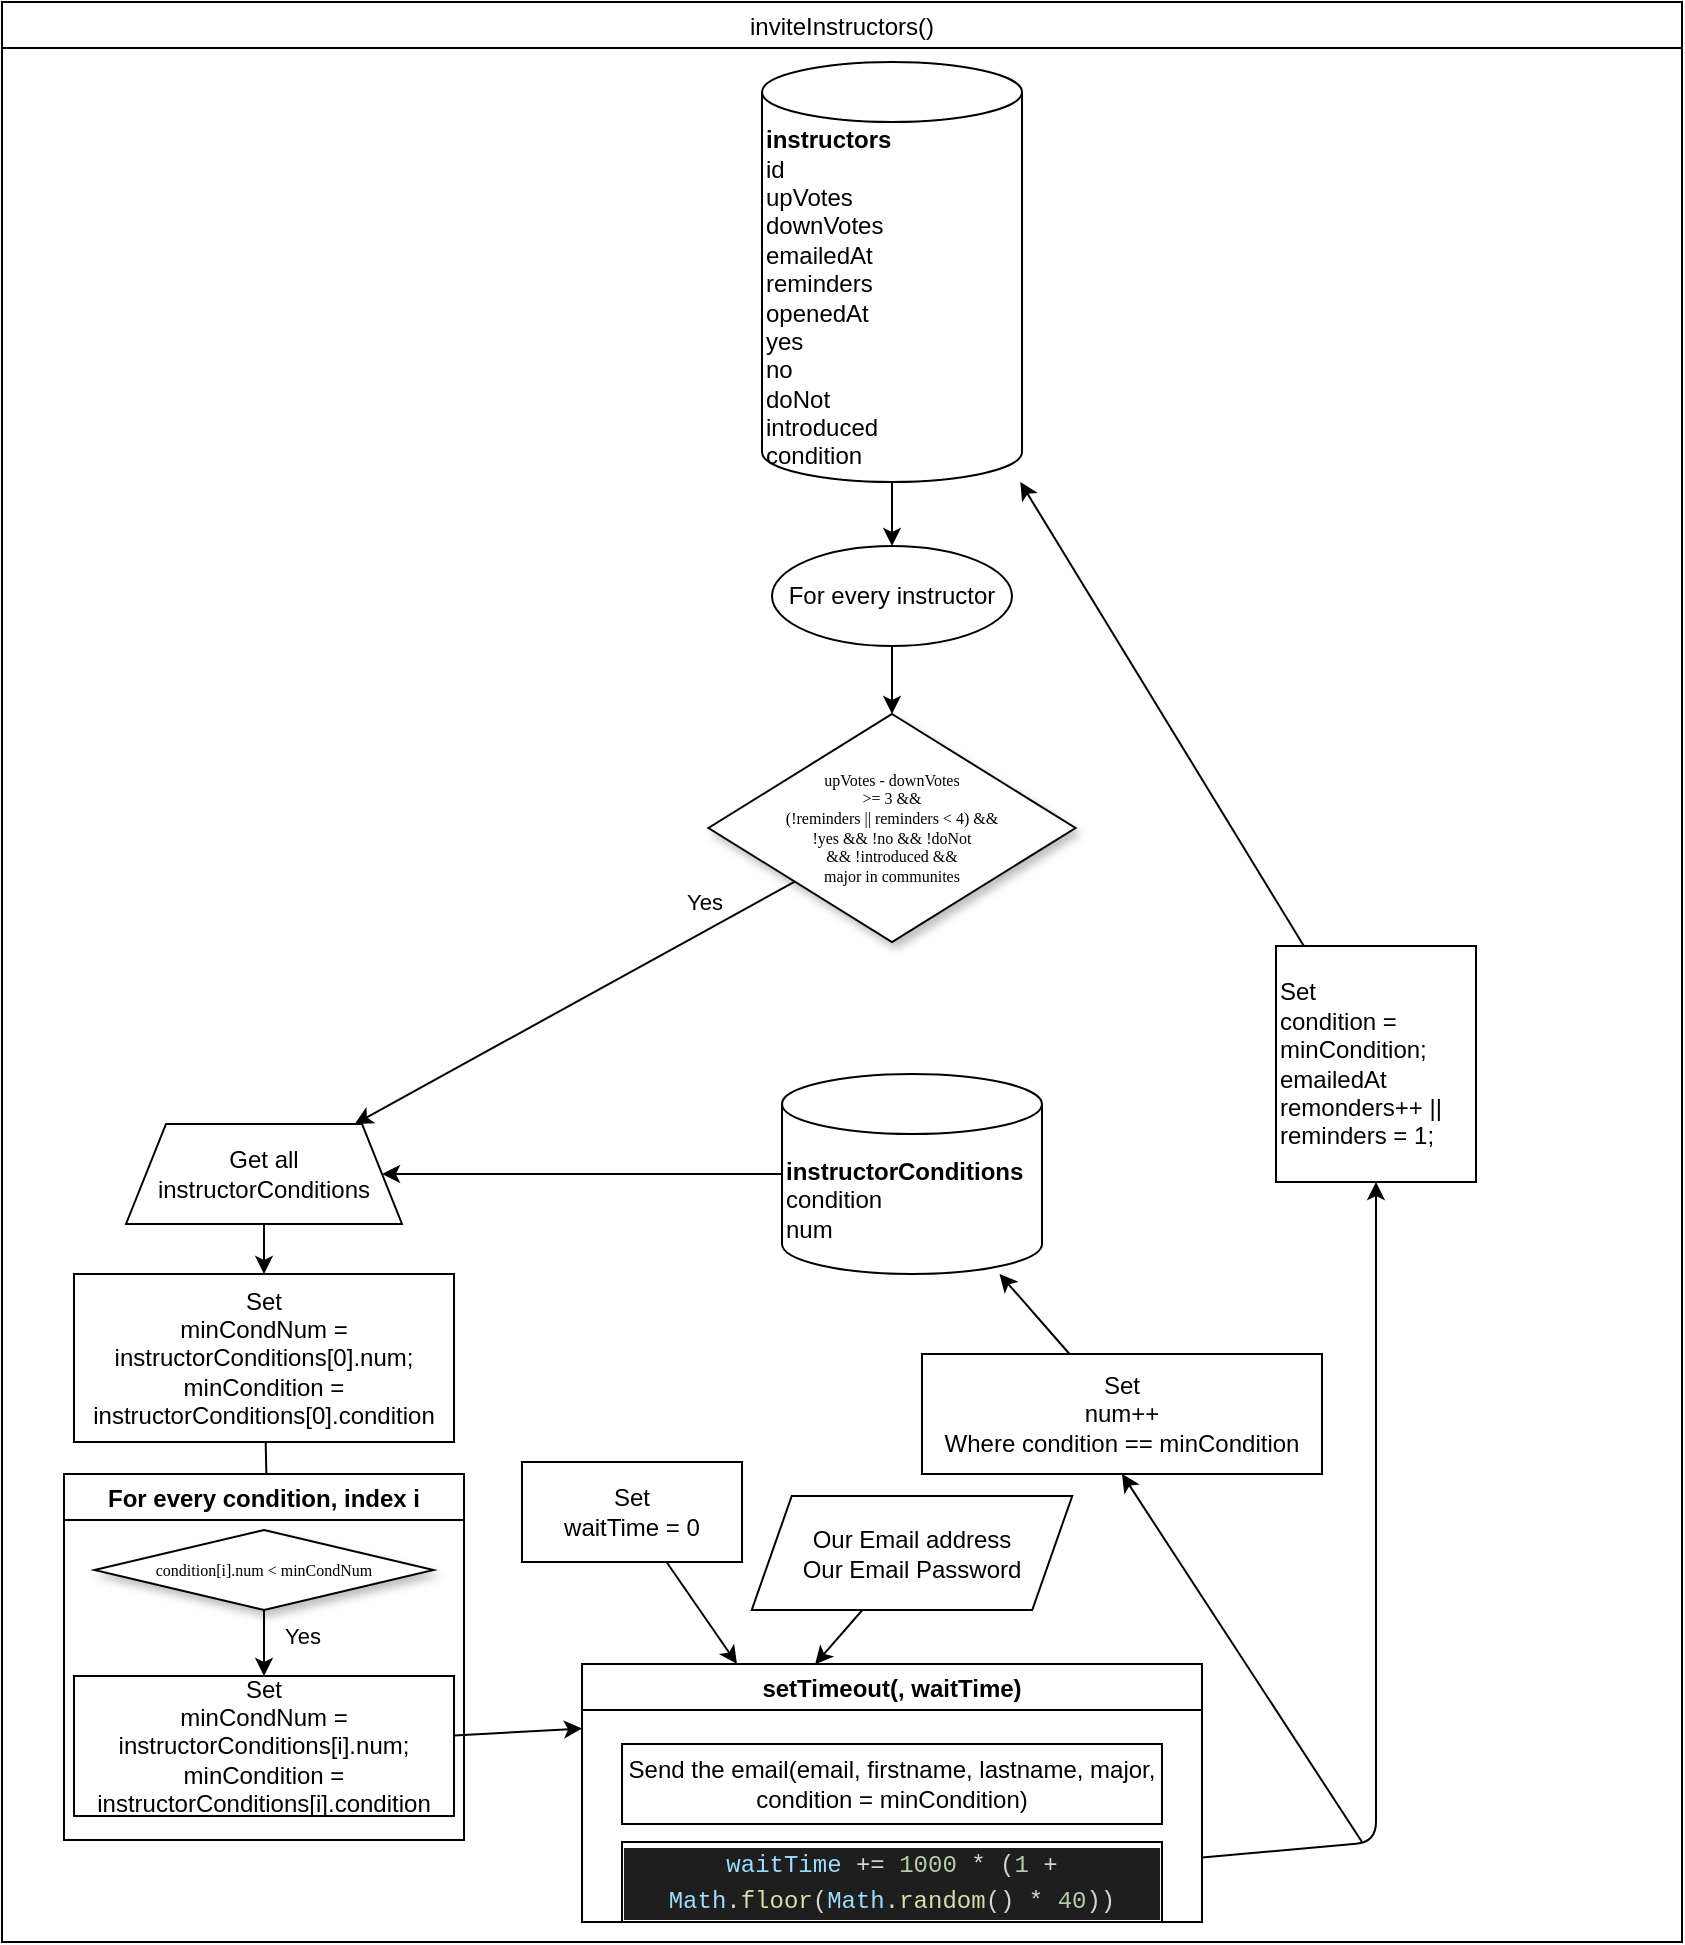 <mxfile>
    <diagram id="vwbJsP5kCBEH-EEFsKNK" name="Page-1">
        <mxGraphModel dx="1136" dy="427" grid="1" gridSize="10" guides="1" tooltips="1" connect="1" arrows="1" fold="1" page="1" pageScale="1" pageWidth="850" pageHeight="1100" math="0" shadow="0">
            <root>
                <mxCell id="0"/>
                <mxCell id="1" parent="0"/>
                <mxCell id="32" style="edgeStyle=none;html=1;entryX=0.5;entryY=0;entryDx=0;entryDy=0;" edge="1" parent="1" source="3" target="11">
                    <mxGeometry relative="1" as="geometry"/>
                </mxCell>
                <mxCell id="3" value="&lt;span&gt;&lt;b&gt;instructors&lt;br&gt;&lt;/b&gt;id&lt;br&gt;upVotes&lt;br&gt;downVotes&lt;br&gt;emailedAt&lt;br&gt;reminders&lt;br&gt;openedAt&lt;br&gt;yes&lt;br&gt;no&lt;br&gt;doNot&lt;br&gt;introduced&lt;br&gt;condition&lt;br&gt;&lt;/span&gt;" style="shape=cylinder3;whiteSpace=wrap;html=1;boundedLbl=1;backgroundOutline=1;size=15;align=left;" parent="1" vertex="1">
                    <mxGeometry x="380" y="150" width="130" height="210" as="geometry"/>
                </mxCell>
                <mxCell id="33" style="edgeStyle=none;html=1;entryX=0.5;entryY=0;entryDx=0;entryDy=0;" edge="1" parent="1" source="11" target="14">
                    <mxGeometry relative="1" as="geometry"/>
                </mxCell>
                <mxCell id="11" value="For every instructor" style="ellipse;whiteSpace=wrap;html=1;" parent="1" vertex="1">
                    <mxGeometry x="385" y="392" width="120" height="50" as="geometry"/>
                </mxCell>
                <mxCell id="46" value="inviteInstructors()" style="swimlane;fontStyle=0" vertex="1" parent="1">
                    <mxGeometry y="120" width="840" height="970" as="geometry"/>
                </mxCell>
                <mxCell id="49" style="edgeStyle=none;html=1;" edge="1" parent="46" source="47" target="16">
                    <mxGeometry relative="1" as="geometry"/>
                </mxCell>
                <mxCell id="47" value="&lt;span&gt;&lt;b&gt;instructorConditions&lt;/b&gt;&lt;br&gt;condition&lt;br&gt;num&lt;br&gt;&lt;/span&gt;" style="shape=cylinder3;whiteSpace=wrap;html=1;boundedLbl=1;backgroundOutline=1;size=15;align=left;" vertex="1" parent="46">
                    <mxGeometry x="390" y="536" width="130" height="100" as="geometry"/>
                </mxCell>
                <mxCell id="41" value="Send the email&lt;span&gt;(email, firstname, lastname, major, condition = minCondition)&lt;/span&gt;" style="rounded=0;whiteSpace=wrap;html=1;" vertex="1" parent="46">
                    <mxGeometry x="310" y="871" width="270" height="40" as="geometry"/>
                </mxCell>
                <mxCell id="51" style="edgeStyle=none;html=1;entryX=0.5;entryY=0;entryDx=0;entryDy=0;" edge="1" parent="46" source="16" target="52">
                    <mxGeometry relative="1" as="geometry">
                        <mxPoint x="131" y="646" as="targetPoint"/>
                    </mxGeometry>
                </mxCell>
                <mxCell id="16" value="Get all instructorConditions" style="shape=trapezoid;perimeter=trapezoidPerimeter;whiteSpace=wrap;html=1;fixedSize=1;" parent="46" vertex="1">
                    <mxGeometry x="62" y="561" width="138" height="50" as="geometry"/>
                </mxCell>
                <mxCell id="65" style="edgeStyle=none;html=1;entryX=0.508;entryY=0.114;entryDx=0;entryDy=0;entryPerimeter=0;" edge="1" parent="46" source="52" target="62">
                    <mxGeometry relative="1" as="geometry"/>
                </mxCell>
                <mxCell id="52" value="Set&lt;br&gt;minCondNum = instructorConditions[0].num;&lt;br&gt;minCondition = instructorConditions[0].condition" style="rounded=0;whiteSpace=wrap;html=1;" vertex="1" parent="46">
                    <mxGeometry x="36" y="636" width="190" height="84" as="geometry"/>
                </mxCell>
                <mxCell id="60" value="Yes" style="edgeStyle=none;html=1;" edge="1" parent="46" source="54" target="59">
                    <mxGeometry x="-0.212" y="19" relative="1" as="geometry">
                        <mxPoint as="offset"/>
                    </mxGeometry>
                </mxCell>
                <mxCell id="54" value="condition[i].num &amp;lt; minCondNum" style="rhombus;whiteSpace=wrap;html=1;rounded=0;shadow=1;labelBackgroundColor=none;strokeWidth=1;fontFamily=Verdana;fontSize=8;align=center;" vertex="1" parent="46">
                    <mxGeometry x="46.25" y="764" width="169.5" height="40" as="geometry"/>
                </mxCell>
                <mxCell id="59" value="Set&lt;br&gt;minCondNum = instructorConditions[i].num;&lt;br&gt;minCondition = instructorConditions[i].condition" style="rounded=0;whiteSpace=wrap;html=1;" vertex="1" parent="46">
                    <mxGeometry x="36" y="837" width="190" height="70" as="geometry"/>
                </mxCell>
                <mxCell id="62" value="For every condition, index i" style="swimlane;" vertex="1" parent="46">
                    <mxGeometry x="31" y="736" width="200" height="183" as="geometry"/>
                </mxCell>
                <mxCell id="68" style="edgeStyle=none;html=1;" edge="1" parent="46" source="67" target="47">
                    <mxGeometry relative="1" as="geometry">
                        <mxPoint x="450" y="640" as="targetPoint"/>
                    </mxGeometry>
                </mxCell>
                <mxCell id="67" value="Set&lt;br&gt;num++&lt;br&gt;Where condition == minCondition" style="rounded=0;whiteSpace=wrap;html=1;" vertex="1" parent="46">
                    <mxGeometry x="460" y="676" width="200" height="60" as="geometry"/>
                </mxCell>
                <mxCell id="14" value="upVotes - downVotes&lt;br&gt;&amp;gt;= 3 &amp;amp;&amp;amp;&lt;br&gt;(!reminders || reminders &amp;lt; 4) &amp;amp;&amp;amp;&lt;br&gt;!yes &amp;amp;&amp;amp; !no &amp;amp;&amp;amp; !doNot&lt;br&gt;&amp;amp;&amp;amp; !introduced &amp;amp;&amp;amp;&lt;br&gt;major in communites" style="rhombus;whiteSpace=wrap;html=1;rounded=0;shadow=1;labelBackgroundColor=none;strokeWidth=1;fontFamily=Verdana;fontSize=8;align=center;" parent="46" vertex="1">
                    <mxGeometry x="353.25" y="356" width="183.5" height="114" as="geometry"/>
                </mxCell>
                <mxCell id="57" style="edgeStyle=none;html=1;" edge="1" parent="46" source="14" target="16">
                    <mxGeometry relative="1" as="geometry">
                        <mxPoint x="408.908" y="502.805" as="sourcePoint"/>
                    </mxGeometry>
                </mxCell>
                <mxCell id="58" value="Yes" style="edgeLabel;html=1;align=center;verticalAlign=middle;resizable=0;points=[];" vertex="1" connectable="0" parent="57">
                    <mxGeometry x="0.001" relative="1" as="geometry">
                        <mxPoint x="64" y="-51" as="offset"/>
                    </mxGeometry>
                </mxCell>
                <mxCell id="7" value="Our Email address&lt;br&gt;Our Email Password" style="shape=parallelogram;perimeter=parallelogramPerimeter;whiteSpace=wrap;html=1;fixedSize=1;align=center;" parent="46" vertex="1">
                    <mxGeometry x="374.87" y="747" width="160.25" height="57" as="geometry"/>
                </mxCell>
                <mxCell id="76" value="Set&lt;br&gt;waitTime = 0" style="rounded=0;whiteSpace=wrap;html=1;" vertex="1" parent="46">
                    <mxGeometry x="260" y="730" width="110" height="50" as="geometry"/>
                </mxCell>
                <mxCell id="69" style="edgeStyle=none;html=1;startArrow=none;exitX=1;exitY=0.75;exitDx=0;exitDy=0;" edge="1" parent="1" source="77" target="70">
                    <mxGeometry relative="1" as="geometry">
                        <mxPoint x="760" y="670" as="targetPoint"/>
                        <mxPoint x="730" y="840" as="sourcePoint"/>
                        <Array as="points">
                            <mxPoint x="687" y="1040"/>
                        </Array>
                    </mxGeometry>
                </mxCell>
                <mxCell id="71" style="edgeStyle=none;html=1;" edge="1" parent="1" source="70" target="3">
                    <mxGeometry relative="1" as="geometry"/>
                </mxCell>
                <mxCell id="70" value="&lt;span&gt;Set&lt;br&gt;condition = minCondition;&lt;br&gt;&lt;/span&gt;emailedAt&lt;br&gt;remonders++ || reminders = 1;&lt;span&gt;&lt;br&gt;&lt;/span&gt;" style="rounded=0;whiteSpace=wrap;html=1;align=left;" vertex="1" parent="1">
                    <mxGeometry x="637" y="592" width="100" height="118" as="geometry"/>
                </mxCell>
                <mxCell id="73" style="edgeStyle=none;html=1;entryX=0.5;entryY=1;entryDx=0;entryDy=0;" edge="1" parent="1" target="67">
                    <mxGeometry relative="1" as="geometry">
                        <mxPoint x="455" y="1030" as="targetPoint"/>
                        <mxPoint x="680" y="1040" as="sourcePoint"/>
                    </mxGeometry>
                </mxCell>
                <mxCell id="77" value="setTimeout(, waitTime)" style="swimlane;" vertex="1" parent="1">
                    <mxGeometry x="290" y="951" width="310" height="129" as="geometry"/>
                </mxCell>
                <mxCell id="78" value="&lt;div style=&quot;color: rgb(212 , 212 , 212) ; background-color: rgb(30 , 30 , 30) ; font-family: &amp;#34;menlo&amp;#34; , &amp;#34;monaco&amp;#34; , &amp;#34;courier new&amp;#34; , monospace ; line-height: 18px&quot;&gt;&lt;span style=&quot;color: #9cdcfe&quot;&gt;waitTime&lt;/span&gt; += &lt;span style=&quot;color: #b5cea8&quot;&gt;1000&lt;/span&gt; * (&lt;span style=&quot;color: #b5cea8&quot;&gt;1&lt;/span&gt; + &lt;span style=&quot;color: #9cdcfe&quot;&gt;Math&lt;/span&gt;.&lt;span style=&quot;color: #dcdcaa&quot;&gt;floor&lt;/span&gt;(&lt;span style=&quot;color: #9cdcfe&quot;&gt;Math&lt;/span&gt;.&lt;span style=&quot;color: #dcdcaa&quot;&gt;random&lt;/span&gt;() * &lt;span style=&quot;color: #b5cea8&quot;&gt;40&lt;/span&gt;))&lt;/div&gt;" style="rounded=0;whiteSpace=wrap;html=1;" vertex="1" parent="77">
                    <mxGeometry x="20" y="89" width="270" height="40" as="geometry"/>
                </mxCell>
                <mxCell id="75" style="edgeStyle=none;html=1;entryX=0;entryY=0.25;entryDx=0;entryDy=0;" edge="1" parent="1" source="59" target="77">
                    <mxGeometry relative="1" as="geometry"/>
                </mxCell>
                <mxCell id="38" style="edgeStyle=none;html=1;entryX=0.376;entryY=0.001;entryDx=0;entryDy=0;entryPerimeter=0;" edge="1" parent="1" source="7" target="77">
                    <mxGeometry relative="1" as="geometry">
                        <mxPoint x="385" y="534.981" as="targetPoint"/>
                    </mxGeometry>
                </mxCell>
                <mxCell id="79" style="edgeStyle=none;html=1;entryX=0.25;entryY=0;entryDx=0;entryDy=0;" edge="1" parent="1" source="76" target="77">
                    <mxGeometry relative="1" as="geometry"/>
                </mxCell>
            </root>
        </mxGraphModel>
    </diagram>
</mxfile>